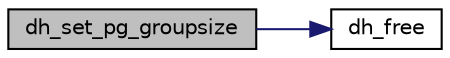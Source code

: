 digraph "dh_set_pg_groupsize"
{
 // LATEX_PDF_SIZE
  edge [fontname="Helvetica",fontsize="10",labelfontname="Helvetica",labelfontsize="10"];
  node [fontname="Helvetica",fontsize="10",shape=record];
  rankdir="LR";
  Node7 [label="dh_set_pg_groupsize",height=0.2,width=0.4,color="black", fillcolor="grey75", style="filled", fontcolor="black",tooltip="Import DH key parts p and g from built-in DH groups."];
  Node7 -> Node8 [color="midnightblue",fontsize="10",style="solid",fontname="Helvetica"];
  Node8 [label="dh_free",height=0.2,width=0.4,color="black", fillcolor="white", style="filled",URL="$dh__free_8c.html#ac6413849059daca7d0482fa400db5d82",tooltip="Free the allocated ram for a DH key."];
}
